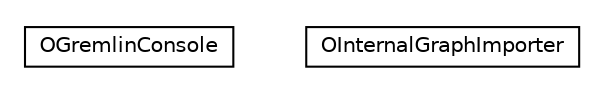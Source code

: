 #!/usr/local/bin/dot
#
# Class diagram 
# Generated by UMLGraph version R5_6-24-gf6e263 (http://www.umlgraph.org/)
#

digraph G {
	edge [fontname="Helvetica",fontsize=10,labelfontname="Helvetica",labelfontsize=10];
	node [fontname="Helvetica",fontsize=10,shape=plaintext];
	nodesep=0.25;
	ranksep=0.5;
	// com.orientechnologies.orient.graph.console.OGremlinConsole
	c638310 [label=<<table title="com.orientechnologies.orient.graph.console.OGremlinConsole" border="0" cellborder="1" cellspacing="0" cellpadding="2" port="p" href="./OGremlinConsole.html">
		<tr><td><table border="0" cellspacing="0" cellpadding="1">
<tr><td align="center" balign="center"> OGremlinConsole </td></tr>
		</table></td></tr>
		</table>>, URL="./OGremlinConsole.html", fontname="Helvetica", fontcolor="black", fontsize=10.0];
	// com.orientechnologies.orient.graph.console.OInternalGraphImporter
	c638311 [label=<<table title="com.orientechnologies.orient.graph.console.OInternalGraphImporter" border="0" cellborder="1" cellspacing="0" cellpadding="2" port="p" href="./OInternalGraphImporter.html">
		<tr><td><table border="0" cellspacing="0" cellpadding="1">
<tr><td align="center" balign="center"> OInternalGraphImporter </td></tr>
		</table></td></tr>
		</table>>, URL="./OInternalGraphImporter.html", fontname="Helvetica", fontcolor="black", fontsize=10.0];
}

